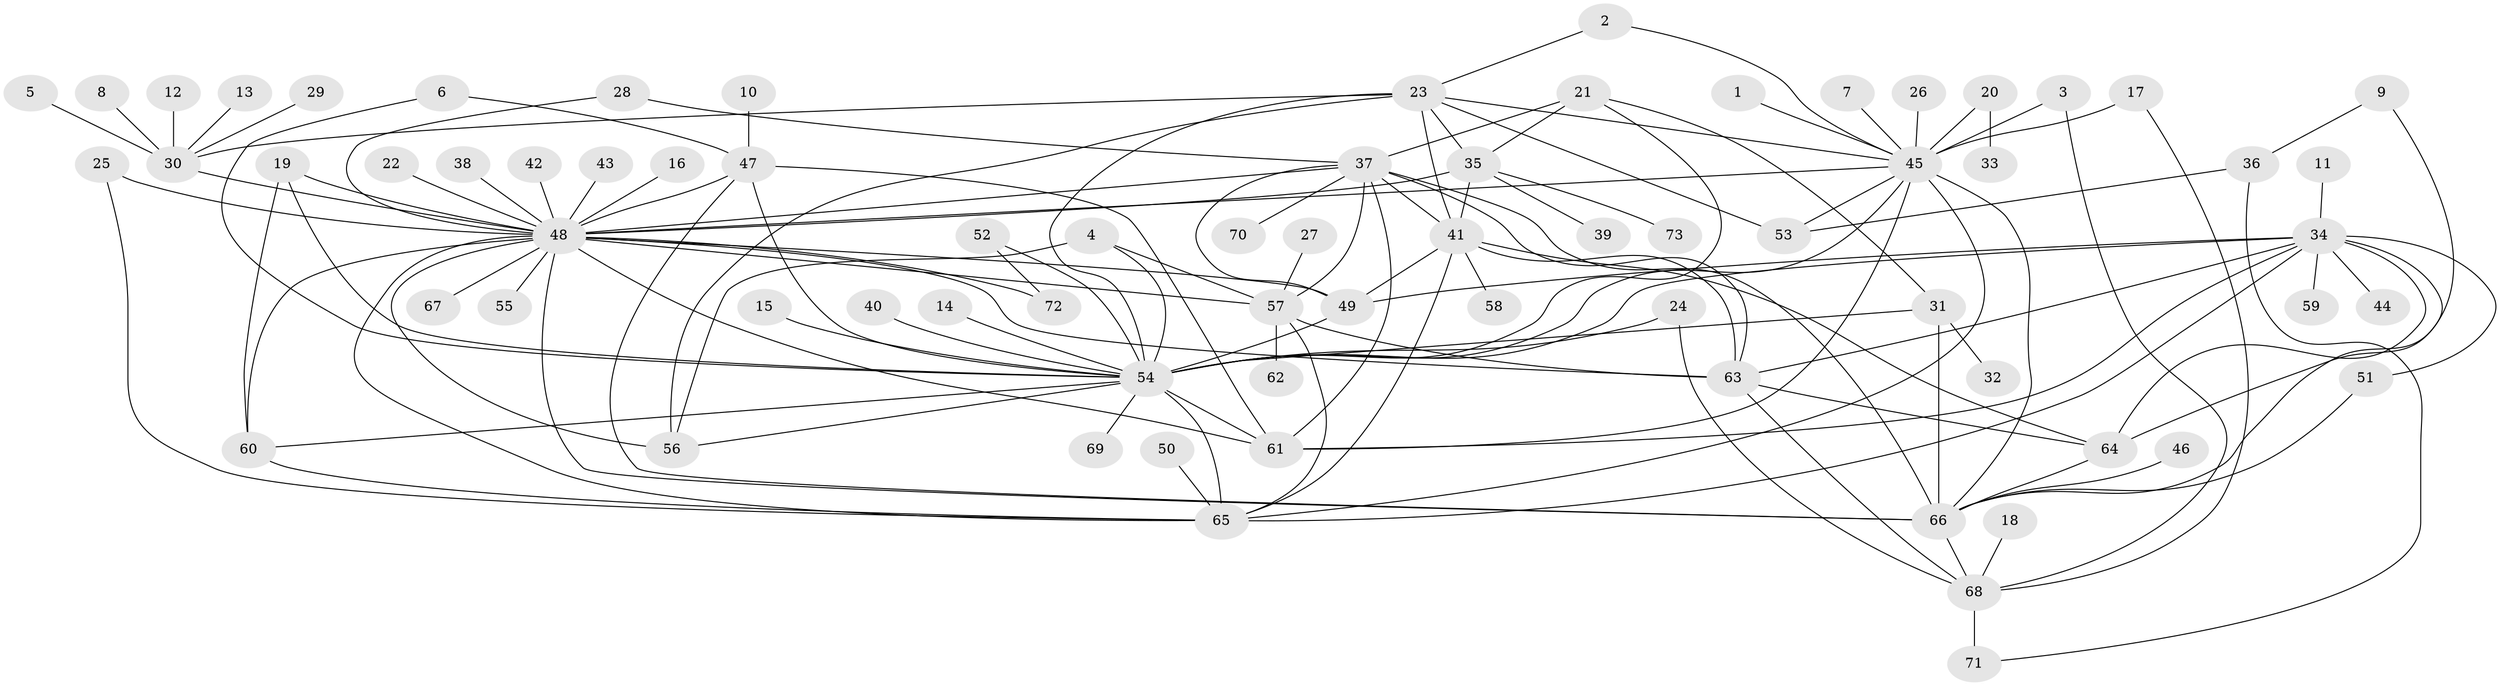 // original degree distribution, {20: 0.00684931506849315, 13: 0.00684931506849315, 11: 0.0136986301369863, 6: 0.0547945205479452, 2: 0.2191780821917808, 1: 0.4178082191780822, 9: 0.00684931506849315, 10: 0.0136986301369863, 8: 0.0136986301369863, 5: 0.04794520547945205, 22: 0.00684931506849315, 7: 0.02054794520547945, 4: 0.0821917808219178, 3: 0.08904109589041095}
// Generated by graph-tools (version 1.1) at 2025/26/03/09/25 03:26:08]
// undirected, 73 vertices, 129 edges
graph export_dot {
graph [start="1"]
  node [color=gray90,style=filled];
  1;
  2;
  3;
  4;
  5;
  6;
  7;
  8;
  9;
  10;
  11;
  12;
  13;
  14;
  15;
  16;
  17;
  18;
  19;
  20;
  21;
  22;
  23;
  24;
  25;
  26;
  27;
  28;
  29;
  30;
  31;
  32;
  33;
  34;
  35;
  36;
  37;
  38;
  39;
  40;
  41;
  42;
  43;
  44;
  45;
  46;
  47;
  48;
  49;
  50;
  51;
  52;
  53;
  54;
  55;
  56;
  57;
  58;
  59;
  60;
  61;
  62;
  63;
  64;
  65;
  66;
  67;
  68;
  69;
  70;
  71;
  72;
  73;
  1 -- 45 [weight=1.0];
  2 -- 23 [weight=1.0];
  2 -- 45 [weight=1.0];
  3 -- 45 [weight=1.0];
  3 -- 68 [weight=1.0];
  4 -- 54 [weight=1.0];
  4 -- 56 [weight=1.0];
  4 -- 57 [weight=1.0];
  5 -- 30 [weight=1.0];
  6 -- 47 [weight=1.0];
  6 -- 54 [weight=1.0];
  7 -- 45 [weight=1.0];
  8 -- 30 [weight=1.0];
  9 -- 36 [weight=1.0];
  9 -- 64 [weight=1.0];
  10 -- 47 [weight=1.0];
  11 -- 34 [weight=1.0];
  12 -- 30 [weight=1.0];
  13 -- 30 [weight=1.0];
  14 -- 54 [weight=1.0];
  15 -- 54 [weight=1.0];
  16 -- 48 [weight=1.0];
  17 -- 45 [weight=1.0];
  17 -- 68 [weight=1.0];
  18 -- 68 [weight=1.0];
  19 -- 48 [weight=1.0];
  19 -- 54 [weight=1.0];
  19 -- 60 [weight=1.0];
  20 -- 33 [weight=1.0];
  20 -- 45 [weight=1.0];
  21 -- 31 [weight=1.0];
  21 -- 35 [weight=1.0];
  21 -- 37 [weight=1.0];
  21 -- 54 [weight=1.0];
  22 -- 48 [weight=1.0];
  23 -- 30 [weight=1.0];
  23 -- 35 [weight=1.0];
  23 -- 41 [weight=1.0];
  23 -- 45 [weight=1.0];
  23 -- 53 [weight=1.0];
  23 -- 54 [weight=1.0];
  23 -- 56 [weight=2.0];
  24 -- 54 [weight=1.0];
  24 -- 68 [weight=1.0];
  25 -- 48 [weight=1.0];
  25 -- 65 [weight=1.0];
  26 -- 45 [weight=1.0];
  27 -- 57 [weight=1.0];
  28 -- 37 [weight=1.0];
  28 -- 48 [weight=1.0];
  29 -- 30 [weight=1.0];
  30 -- 48 [weight=1.0];
  31 -- 32 [weight=1.0];
  31 -- 54 [weight=1.0];
  31 -- 66 [weight=1.0];
  34 -- 44 [weight=1.0];
  34 -- 49 [weight=1.0];
  34 -- 51 [weight=1.0];
  34 -- 54 [weight=1.0];
  34 -- 59 [weight=1.0];
  34 -- 61 [weight=1.0];
  34 -- 63 [weight=1.0];
  34 -- 64 [weight=2.0];
  34 -- 65 [weight=1.0];
  34 -- 66 [weight=1.0];
  35 -- 39 [weight=1.0];
  35 -- 41 [weight=2.0];
  35 -- 48 [weight=3.0];
  35 -- 73 [weight=1.0];
  36 -- 53 [weight=1.0];
  36 -- 71 [weight=1.0];
  37 -- 41 [weight=1.0];
  37 -- 48 [weight=1.0];
  37 -- 49 [weight=1.0];
  37 -- 57 [weight=1.0];
  37 -- 61 [weight=1.0];
  37 -- 63 [weight=2.0];
  37 -- 66 [weight=1.0];
  37 -- 70 [weight=1.0];
  38 -- 48 [weight=1.0];
  40 -- 54 [weight=1.0];
  41 -- 49 [weight=1.0];
  41 -- 58 [weight=1.0];
  41 -- 63 [weight=1.0];
  41 -- 64 [weight=1.0];
  41 -- 65 [weight=1.0];
  42 -- 48 [weight=1.0];
  43 -- 48 [weight=1.0];
  45 -- 48 [weight=1.0];
  45 -- 53 [weight=1.0];
  45 -- 54 [weight=2.0];
  45 -- 61 [weight=1.0];
  45 -- 65 [weight=1.0];
  45 -- 66 [weight=1.0];
  46 -- 66 [weight=1.0];
  47 -- 48 [weight=1.0];
  47 -- 54 [weight=1.0];
  47 -- 61 [weight=1.0];
  47 -- 66 [weight=1.0];
  48 -- 49 [weight=1.0];
  48 -- 55 [weight=1.0];
  48 -- 56 [weight=1.0];
  48 -- 57 [weight=2.0];
  48 -- 60 [weight=1.0];
  48 -- 61 [weight=1.0];
  48 -- 63 [weight=2.0];
  48 -- 65 [weight=1.0];
  48 -- 66 [weight=3.0];
  48 -- 67 [weight=1.0];
  48 -- 72 [weight=1.0];
  49 -- 54 [weight=1.0];
  50 -- 65 [weight=1.0];
  51 -- 66 [weight=1.0];
  52 -- 54 [weight=1.0];
  52 -- 72 [weight=1.0];
  54 -- 56 [weight=1.0];
  54 -- 60 [weight=1.0];
  54 -- 61 [weight=1.0];
  54 -- 65 [weight=1.0];
  54 -- 69 [weight=1.0];
  57 -- 62 [weight=1.0];
  57 -- 63 [weight=1.0];
  57 -- 65 [weight=1.0];
  60 -- 65 [weight=1.0];
  63 -- 64 [weight=1.0];
  63 -- 68 [weight=2.0];
  64 -- 66 [weight=1.0];
  66 -- 68 [weight=1.0];
  68 -- 71 [weight=2.0];
}
